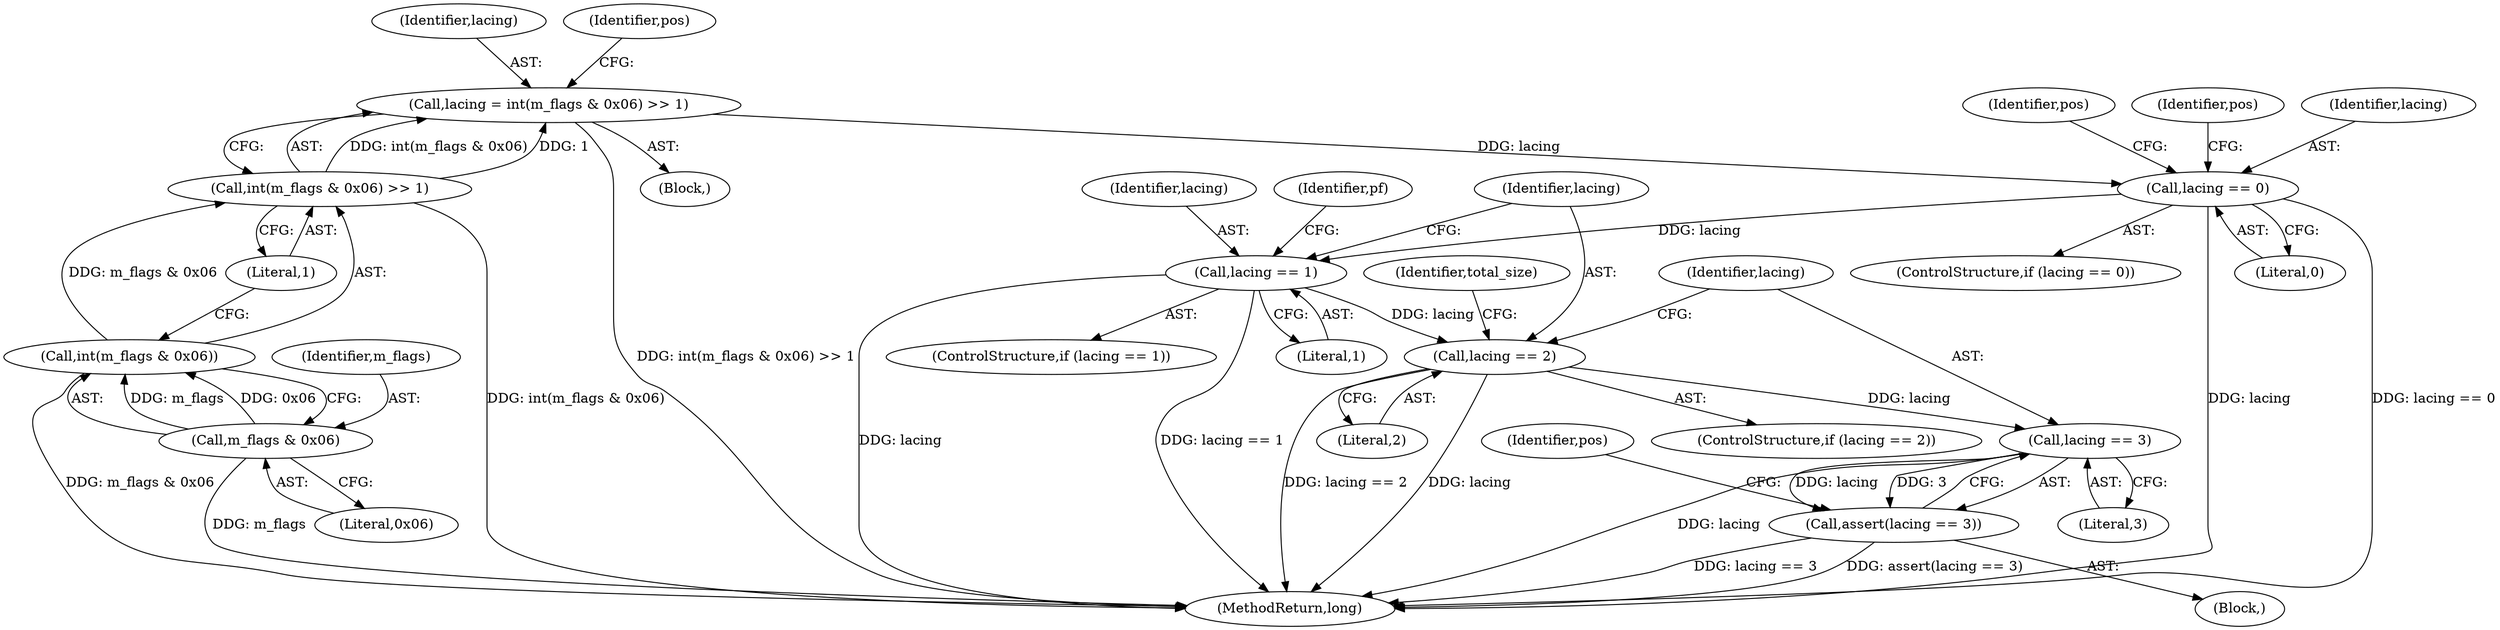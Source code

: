 digraph "1_Android_04839626ed859623901ebd3a5fd483982186b59d_174@API" {
"1000261" [label="(Call,lacing = int(m_flags & 0x06) >> 1)"];
"1000263" [label="(Call,int(m_flags & 0x06) >> 1)"];
"1000264" [label="(Call,int(m_flags & 0x06))"];
"1000265" [label="(Call,m_flags & 0x06)"];
"1000272" [label="(Call,lacing == 0)"];
"1000358" [label="(Call,lacing == 1)"];
"1000538" [label="(Call,lacing == 2)"];
"1000616" [label="(Call,lacing == 3)"];
"1000615" [label="(Call,assert(lacing == 3))"];
"1000621" [label="(Identifier,pos)"];
"1000615" [label="(Call,assert(lacing == 3))"];
"1000273" [label="(Identifier,lacing)"];
"1000359" [label="(Identifier,lacing)"];
"1000264" [label="(Call,int(m_flags & 0x06))"];
"1000617" [label="(Identifier,lacing)"];
"1000358" [label="(Call,lacing == 1)"];
"1000261" [label="(Call,lacing = int(m_flags & 0x06) >> 1)"];
"1000267" [label="(Literal,0x06)"];
"1000265" [label="(Call,m_flags & 0x06)"];
"1000538" [label="(Call,lacing == 2)"];
"1000274" [label="(Literal,0)"];
"1000271" [label="(ControlStructure,if (lacing == 0))"];
"1000360" [label="(Literal,1)"];
"1000364" [label="(Identifier,pf)"];
"1000942" [label="(MethodReturn,long)"];
"1000357" [label="(ControlStructure,if (lacing == 1))"];
"1000122" [label="(Block,)"];
"1000537" [label="(ControlStructure,if (lacing == 2))"];
"1000539" [label="(Identifier,lacing)"];
"1000616" [label="(Call,lacing == 3)"];
"1000618" [label="(Literal,3)"];
"1000266" [label="(Identifier,m_flags)"];
"1000272" [label="(Call,lacing == 0)"];
"1000268" [label="(Literal,1)"];
"1000278" [label="(Identifier,pos)"];
"1000323" [label="(Identifier,pos)"];
"1000262" [label="(Identifier,lacing)"];
"1000544" [label="(Identifier,total_size)"];
"1000263" [label="(Call,int(m_flags & 0x06) >> 1)"];
"1000540" [label="(Literal,2)"];
"1000614" [label="(Block,)"];
"1000270" [label="(Identifier,pos)"];
"1000261" -> "1000122"  [label="AST: "];
"1000261" -> "1000263"  [label="CFG: "];
"1000262" -> "1000261"  [label="AST: "];
"1000263" -> "1000261"  [label="AST: "];
"1000270" -> "1000261"  [label="CFG: "];
"1000261" -> "1000942"  [label="DDG: int(m_flags & 0x06) >> 1"];
"1000263" -> "1000261"  [label="DDG: int(m_flags & 0x06)"];
"1000263" -> "1000261"  [label="DDG: 1"];
"1000261" -> "1000272"  [label="DDG: lacing"];
"1000263" -> "1000268"  [label="CFG: "];
"1000264" -> "1000263"  [label="AST: "];
"1000268" -> "1000263"  [label="AST: "];
"1000263" -> "1000942"  [label="DDG: int(m_flags & 0x06)"];
"1000264" -> "1000263"  [label="DDG: m_flags & 0x06"];
"1000264" -> "1000265"  [label="CFG: "];
"1000265" -> "1000264"  [label="AST: "];
"1000268" -> "1000264"  [label="CFG: "];
"1000264" -> "1000942"  [label="DDG: m_flags & 0x06"];
"1000265" -> "1000264"  [label="DDG: m_flags"];
"1000265" -> "1000264"  [label="DDG: 0x06"];
"1000265" -> "1000267"  [label="CFG: "];
"1000266" -> "1000265"  [label="AST: "];
"1000267" -> "1000265"  [label="AST: "];
"1000265" -> "1000942"  [label="DDG: m_flags"];
"1000272" -> "1000271"  [label="AST: "];
"1000272" -> "1000274"  [label="CFG: "];
"1000273" -> "1000272"  [label="AST: "];
"1000274" -> "1000272"  [label="AST: "];
"1000278" -> "1000272"  [label="CFG: "];
"1000323" -> "1000272"  [label="CFG: "];
"1000272" -> "1000942"  [label="DDG: lacing"];
"1000272" -> "1000942"  [label="DDG: lacing == 0"];
"1000272" -> "1000358"  [label="DDG: lacing"];
"1000358" -> "1000357"  [label="AST: "];
"1000358" -> "1000360"  [label="CFG: "];
"1000359" -> "1000358"  [label="AST: "];
"1000360" -> "1000358"  [label="AST: "];
"1000364" -> "1000358"  [label="CFG: "];
"1000539" -> "1000358"  [label="CFG: "];
"1000358" -> "1000942"  [label="DDG: lacing == 1"];
"1000358" -> "1000942"  [label="DDG: lacing"];
"1000358" -> "1000538"  [label="DDG: lacing"];
"1000538" -> "1000537"  [label="AST: "];
"1000538" -> "1000540"  [label="CFG: "];
"1000539" -> "1000538"  [label="AST: "];
"1000540" -> "1000538"  [label="AST: "];
"1000544" -> "1000538"  [label="CFG: "];
"1000617" -> "1000538"  [label="CFG: "];
"1000538" -> "1000942"  [label="DDG: lacing"];
"1000538" -> "1000942"  [label="DDG: lacing == 2"];
"1000538" -> "1000616"  [label="DDG: lacing"];
"1000616" -> "1000615"  [label="AST: "];
"1000616" -> "1000618"  [label="CFG: "];
"1000617" -> "1000616"  [label="AST: "];
"1000618" -> "1000616"  [label="AST: "];
"1000615" -> "1000616"  [label="CFG: "];
"1000616" -> "1000942"  [label="DDG: lacing"];
"1000616" -> "1000615"  [label="DDG: lacing"];
"1000616" -> "1000615"  [label="DDG: 3"];
"1000615" -> "1000614"  [label="AST: "];
"1000621" -> "1000615"  [label="CFG: "];
"1000615" -> "1000942"  [label="DDG: lacing == 3"];
"1000615" -> "1000942"  [label="DDG: assert(lacing == 3)"];
}
